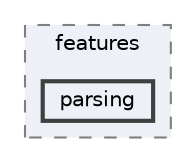 digraph "/home/ale/sparse-matrix/json/docs/mkdocs/docs/features/parsing"
{
 // LATEX_PDF_SIZE
  bgcolor="transparent";
  edge [fontname=Helvetica,fontsize=10,labelfontname=Helvetica,labelfontsize=10];
  node [fontname=Helvetica,fontsize=10,shape=box,height=0.2,width=0.4];
  compound=true
  subgraph clusterdir_7a3eeb3a39fe327e456357b4f59efc0f {
    graph [ bgcolor="#edf0f7", pencolor="grey50", label="features", fontname=Helvetica,fontsize=10 style="filled,dashed", URL="dir_7a3eeb3a39fe327e456357b4f59efc0f.html",tooltip=""]
  dir_d45f11572ac64d91089201fe36318010 [label="parsing", fillcolor="#edf0f7", color="grey25", style="filled,bold", URL="dir_d45f11572ac64d91089201fe36318010.html",tooltip=""];
  }
}
